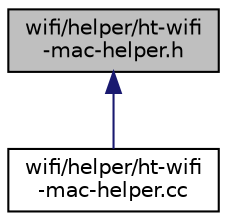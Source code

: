 digraph "wifi/helper/ht-wifi-mac-helper.h"
{
  edge [fontname="Helvetica",fontsize="10",labelfontname="Helvetica",labelfontsize="10"];
  node [fontname="Helvetica",fontsize="10",shape=record];
  Node1 [label="wifi/helper/ht-wifi\l-mac-helper.h",height=0.2,width=0.4,color="black", fillcolor="grey75", style="filled", fontcolor="black"];
  Node1 -> Node2 [dir="back",color="midnightblue",fontsize="10",style="solid"];
  Node2 [label="wifi/helper/ht-wifi\l-mac-helper.cc",height=0.2,width=0.4,color="black", fillcolor="white", style="filled",URL="$d0/d4b/ht-wifi-mac-helper_8cc.html"];
}

